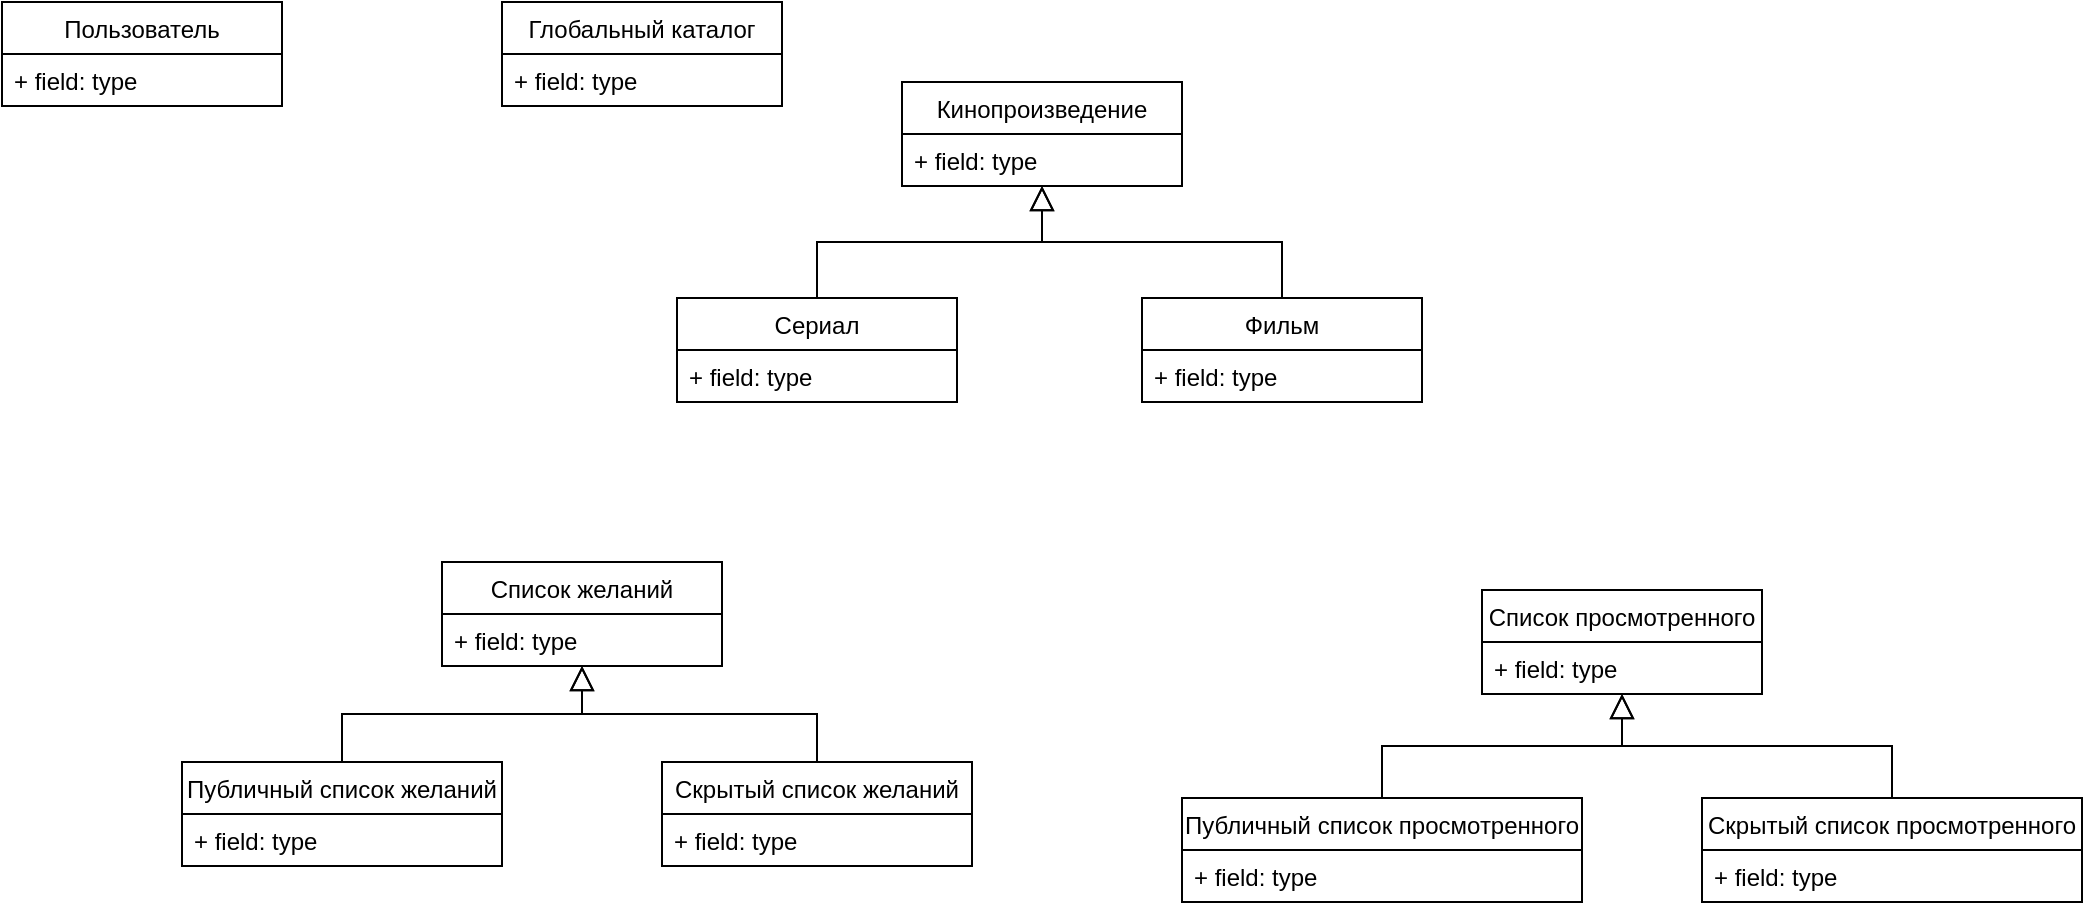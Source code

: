 <mxfile version="17.0.0" type="github">
  <diagram id="8hOy7J-Tb4VkElEGlRXa" name="Page-1">
    <mxGraphModel dx="1248" dy="677" grid="1" gridSize="10" guides="1" tooltips="1" connect="1" arrows="1" fold="1" page="1" pageScale="1" pageWidth="850" pageHeight="1100" math="0" shadow="0">
      <root>
        <mxCell id="0" />
        <mxCell id="1" parent="0" />
        <mxCell id="3TvEwHp-FLP5A3JZ4EUk-1" value="Пользователь" style="swimlane;fontStyle=0;childLayout=stackLayout;horizontal=1;startSize=26;fillColor=none;horizontalStack=0;resizeParent=1;resizeParentMax=0;resizeLast=0;collapsible=1;marginBottom=0;" vertex="1" parent="1">
          <mxGeometry x="30" y="350" width="140" height="52" as="geometry" />
        </mxCell>
        <mxCell id="3TvEwHp-FLP5A3JZ4EUk-2" value="+ field: type" style="text;strokeColor=none;fillColor=none;align=left;verticalAlign=top;spacingLeft=4;spacingRight=4;overflow=hidden;rotatable=0;points=[[0,0.5],[1,0.5]];portConstraint=eastwest;" vertex="1" parent="3TvEwHp-FLP5A3JZ4EUk-1">
          <mxGeometry y="26" width="140" height="26" as="geometry" />
        </mxCell>
        <mxCell id="3TvEwHp-FLP5A3JZ4EUk-30" style="edgeStyle=orthogonalEdgeStyle;rounded=0;orthogonalLoop=1;jettySize=auto;html=1;endArrow=block;endFill=0;startSize=10;endSize=10;" edge="1" parent="1" source="3TvEwHp-FLP5A3JZ4EUk-9" target="3TvEwHp-FLP5A3JZ4EUk-27">
          <mxGeometry relative="1" as="geometry" />
        </mxCell>
        <mxCell id="3TvEwHp-FLP5A3JZ4EUk-9" value="Фильм" style="swimlane;fontStyle=0;childLayout=stackLayout;horizontal=1;startSize=26;fillColor=none;horizontalStack=0;resizeParent=1;resizeParentMax=0;resizeLast=0;collapsible=1;marginBottom=0;" vertex="1" parent="1">
          <mxGeometry x="600" y="498" width="140" height="52" as="geometry" />
        </mxCell>
        <mxCell id="3TvEwHp-FLP5A3JZ4EUk-10" value="+ field: type" style="text;strokeColor=none;fillColor=none;align=left;verticalAlign=top;spacingLeft=4;spacingRight=4;overflow=hidden;rotatable=0;points=[[0,0.5],[1,0.5]];portConstraint=eastwest;" vertex="1" parent="3TvEwHp-FLP5A3JZ4EUk-9">
          <mxGeometry y="26" width="140" height="26" as="geometry" />
        </mxCell>
        <mxCell id="3TvEwHp-FLP5A3JZ4EUk-13" value="Список желаний" style="swimlane;fontStyle=0;childLayout=stackLayout;horizontal=1;startSize=26;fillColor=none;horizontalStack=0;resizeParent=1;resizeParentMax=0;resizeLast=0;collapsible=1;marginBottom=0;" vertex="1" parent="1">
          <mxGeometry x="250" y="630" width="140" height="52" as="geometry" />
        </mxCell>
        <mxCell id="3TvEwHp-FLP5A3JZ4EUk-14" value="+ field: type" style="text;strokeColor=none;fillColor=none;align=left;verticalAlign=top;spacingLeft=4;spacingRight=4;overflow=hidden;rotatable=0;points=[[0,0.5],[1,0.5]];portConstraint=eastwest;" vertex="1" parent="3TvEwHp-FLP5A3JZ4EUk-13">
          <mxGeometry y="26" width="140" height="26" as="geometry" />
        </mxCell>
        <mxCell id="3TvEwHp-FLP5A3JZ4EUk-20" style="edgeStyle=orthogonalEdgeStyle;rounded=0;orthogonalLoop=1;jettySize=auto;html=1;endSize=10;startSize=10;endArrow=block;endFill=0;" edge="1" parent="1" source="3TvEwHp-FLP5A3JZ4EUk-15" target="3TvEwHp-FLP5A3JZ4EUk-13">
          <mxGeometry relative="1" as="geometry" />
        </mxCell>
        <mxCell id="3TvEwHp-FLP5A3JZ4EUk-15" value="Публичный список желаний" style="swimlane;fontStyle=0;childLayout=stackLayout;horizontal=1;startSize=26;fillColor=none;horizontalStack=0;resizeParent=1;resizeParentMax=0;resizeLast=0;collapsible=1;marginBottom=0;" vertex="1" parent="1">
          <mxGeometry x="120" y="730" width="160" height="52" as="geometry" />
        </mxCell>
        <mxCell id="3TvEwHp-FLP5A3JZ4EUk-16" value="+ field: type" style="text;strokeColor=none;fillColor=none;align=left;verticalAlign=top;spacingLeft=4;spacingRight=4;overflow=hidden;rotatable=0;points=[[0,0.5],[1,0.5]];portConstraint=eastwest;" vertex="1" parent="3TvEwHp-FLP5A3JZ4EUk-15">
          <mxGeometry y="26" width="160" height="26" as="geometry" />
        </mxCell>
        <mxCell id="3TvEwHp-FLP5A3JZ4EUk-21" style="edgeStyle=orthogonalEdgeStyle;rounded=0;orthogonalLoop=1;jettySize=auto;html=1;endArrow=block;endFill=0;startSize=10;endSize=10;" edge="1" parent="1" source="3TvEwHp-FLP5A3JZ4EUk-17" target="3TvEwHp-FLP5A3JZ4EUk-13">
          <mxGeometry relative="1" as="geometry" />
        </mxCell>
        <mxCell id="3TvEwHp-FLP5A3JZ4EUk-17" value="Скрытый список желаний" style="swimlane;fontStyle=0;childLayout=stackLayout;horizontal=1;startSize=26;fillColor=none;horizontalStack=0;resizeParent=1;resizeParentMax=0;resizeLast=0;collapsible=1;marginBottom=0;" vertex="1" parent="1">
          <mxGeometry x="360" y="730" width="155" height="52" as="geometry" />
        </mxCell>
        <mxCell id="3TvEwHp-FLP5A3JZ4EUk-18" value="+ field: type" style="text;strokeColor=none;fillColor=none;align=left;verticalAlign=top;spacingLeft=4;spacingRight=4;overflow=hidden;rotatable=0;points=[[0,0.5],[1,0.5]];portConstraint=eastwest;" vertex="1" parent="3TvEwHp-FLP5A3JZ4EUk-17">
          <mxGeometry y="26" width="155" height="26" as="geometry" />
        </mxCell>
        <mxCell id="3TvEwHp-FLP5A3JZ4EUk-22" value="Глобальный каталог" style="swimlane;fontStyle=0;childLayout=stackLayout;horizontal=1;startSize=26;fillColor=none;horizontalStack=0;resizeParent=1;resizeParentMax=0;resizeLast=0;collapsible=1;marginBottom=0;" vertex="1" parent="1">
          <mxGeometry x="280" y="350" width="140" height="52" as="geometry" />
        </mxCell>
        <mxCell id="3TvEwHp-FLP5A3JZ4EUk-23" value="+ field: type" style="text;strokeColor=none;fillColor=none;align=left;verticalAlign=top;spacingLeft=4;spacingRight=4;overflow=hidden;rotatable=0;points=[[0,0.5],[1,0.5]];portConstraint=eastwest;" vertex="1" parent="3TvEwHp-FLP5A3JZ4EUk-22">
          <mxGeometry y="26" width="140" height="26" as="geometry" />
        </mxCell>
        <mxCell id="3TvEwHp-FLP5A3JZ4EUk-29" style="edgeStyle=orthogonalEdgeStyle;rounded=0;orthogonalLoop=1;jettySize=auto;html=1;endArrow=block;endFill=0;startSize=10;endSize=10;" edge="1" parent="1" source="3TvEwHp-FLP5A3JZ4EUk-25" target="3TvEwHp-FLP5A3JZ4EUk-27">
          <mxGeometry relative="1" as="geometry" />
        </mxCell>
        <mxCell id="3TvEwHp-FLP5A3JZ4EUk-25" value="Сериал" style="swimlane;fontStyle=0;childLayout=stackLayout;horizontal=1;startSize=26;fillColor=none;horizontalStack=0;resizeParent=1;resizeParentMax=0;resizeLast=0;collapsible=1;marginBottom=0;" vertex="1" parent="1">
          <mxGeometry x="367.5" y="498" width="140" height="52" as="geometry" />
        </mxCell>
        <mxCell id="3TvEwHp-FLP5A3JZ4EUk-26" value="+ field: type" style="text;strokeColor=none;fillColor=none;align=left;verticalAlign=top;spacingLeft=4;spacingRight=4;overflow=hidden;rotatable=0;points=[[0,0.5],[1,0.5]];portConstraint=eastwest;" vertex="1" parent="3TvEwHp-FLP5A3JZ4EUk-25">
          <mxGeometry y="26" width="140" height="26" as="geometry" />
        </mxCell>
        <mxCell id="3TvEwHp-FLP5A3JZ4EUk-27" value="Кинопроизведение" style="swimlane;fontStyle=0;childLayout=stackLayout;horizontal=1;startSize=26;fillColor=none;horizontalStack=0;resizeParent=1;resizeParentMax=0;resizeLast=0;collapsible=1;marginBottom=0;" vertex="1" parent="1">
          <mxGeometry x="480" y="390" width="140" height="52" as="geometry" />
        </mxCell>
        <mxCell id="3TvEwHp-FLP5A3JZ4EUk-28" value="+ field: type" style="text;strokeColor=none;fillColor=none;align=left;verticalAlign=top;spacingLeft=4;spacingRight=4;overflow=hidden;rotatable=0;points=[[0,0.5],[1,0.5]];portConstraint=eastwest;" vertex="1" parent="3TvEwHp-FLP5A3JZ4EUk-27">
          <mxGeometry y="26" width="140" height="26" as="geometry" />
        </mxCell>
        <mxCell id="3TvEwHp-FLP5A3JZ4EUk-31" value="Список просмотренного" style="swimlane;fontStyle=0;childLayout=stackLayout;horizontal=1;startSize=26;fillColor=none;horizontalStack=0;resizeParent=1;resizeParentMax=0;resizeLast=0;collapsible=1;marginBottom=0;" vertex="1" parent="1">
          <mxGeometry x="770" y="644" width="140" height="52" as="geometry" />
        </mxCell>
        <mxCell id="3TvEwHp-FLP5A3JZ4EUk-32" value="+ field: type" style="text;strokeColor=none;fillColor=none;align=left;verticalAlign=top;spacingLeft=4;spacingRight=4;overflow=hidden;rotatable=0;points=[[0,0.5],[1,0.5]];portConstraint=eastwest;" vertex="1" parent="3TvEwHp-FLP5A3JZ4EUk-31">
          <mxGeometry y="26" width="140" height="26" as="geometry" />
        </mxCell>
        <mxCell id="3TvEwHp-FLP5A3JZ4EUk-33" style="edgeStyle=orthogonalEdgeStyle;rounded=0;orthogonalLoop=1;jettySize=auto;html=1;endSize=10;startSize=10;endArrow=block;endFill=0;" edge="1" source="3TvEwHp-FLP5A3JZ4EUk-34" target="3TvEwHp-FLP5A3JZ4EUk-31" parent="1">
          <mxGeometry relative="1" as="geometry" />
        </mxCell>
        <mxCell id="3TvEwHp-FLP5A3JZ4EUk-34" value="Публичный список просмотренного" style="swimlane;fontStyle=0;childLayout=stackLayout;horizontal=1;startSize=26;fillColor=none;horizontalStack=0;resizeParent=1;resizeParentMax=0;resizeLast=0;collapsible=1;marginBottom=0;" vertex="1" parent="1">
          <mxGeometry x="620" y="748" width="200" height="52" as="geometry" />
        </mxCell>
        <mxCell id="3TvEwHp-FLP5A3JZ4EUk-35" value="+ field: type" style="text;strokeColor=none;fillColor=none;align=left;verticalAlign=top;spacingLeft=4;spacingRight=4;overflow=hidden;rotatable=0;points=[[0,0.5],[1,0.5]];portConstraint=eastwest;" vertex="1" parent="3TvEwHp-FLP5A3JZ4EUk-34">
          <mxGeometry y="26" width="200" height="26" as="geometry" />
        </mxCell>
        <mxCell id="3TvEwHp-FLP5A3JZ4EUk-36" style="edgeStyle=orthogonalEdgeStyle;rounded=0;orthogonalLoop=1;jettySize=auto;html=1;endArrow=block;endFill=0;startSize=10;endSize=10;" edge="1" source="3TvEwHp-FLP5A3JZ4EUk-37" target="3TvEwHp-FLP5A3JZ4EUk-31" parent="1">
          <mxGeometry relative="1" as="geometry" />
        </mxCell>
        <mxCell id="3TvEwHp-FLP5A3JZ4EUk-37" value="Скрытый список просмотренного" style="swimlane;fontStyle=0;childLayout=stackLayout;horizontal=1;startSize=26;fillColor=none;horizontalStack=0;resizeParent=1;resizeParentMax=0;resizeLast=0;collapsible=1;marginBottom=0;" vertex="1" parent="1">
          <mxGeometry x="880" y="748" width="190" height="52" as="geometry" />
        </mxCell>
        <mxCell id="3TvEwHp-FLP5A3JZ4EUk-38" value="+ field: type" style="text;strokeColor=none;fillColor=none;align=left;verticalAlign=top;spacingLeft=4;spacingRight=4;overflow=hidden;rotatable=0;points=[[0,0.5],[1,0.5]];portConstraint=eastwest;" vertex="1" parent="3TvEwHp-FLP5A3JZ4EUk-37">
          <mxGeometry y="26" width="190" height="26" as="geometry" />
        </mxCell>
      </root>
    </mxGraphModel>
  </diagram>
</mxfile>
